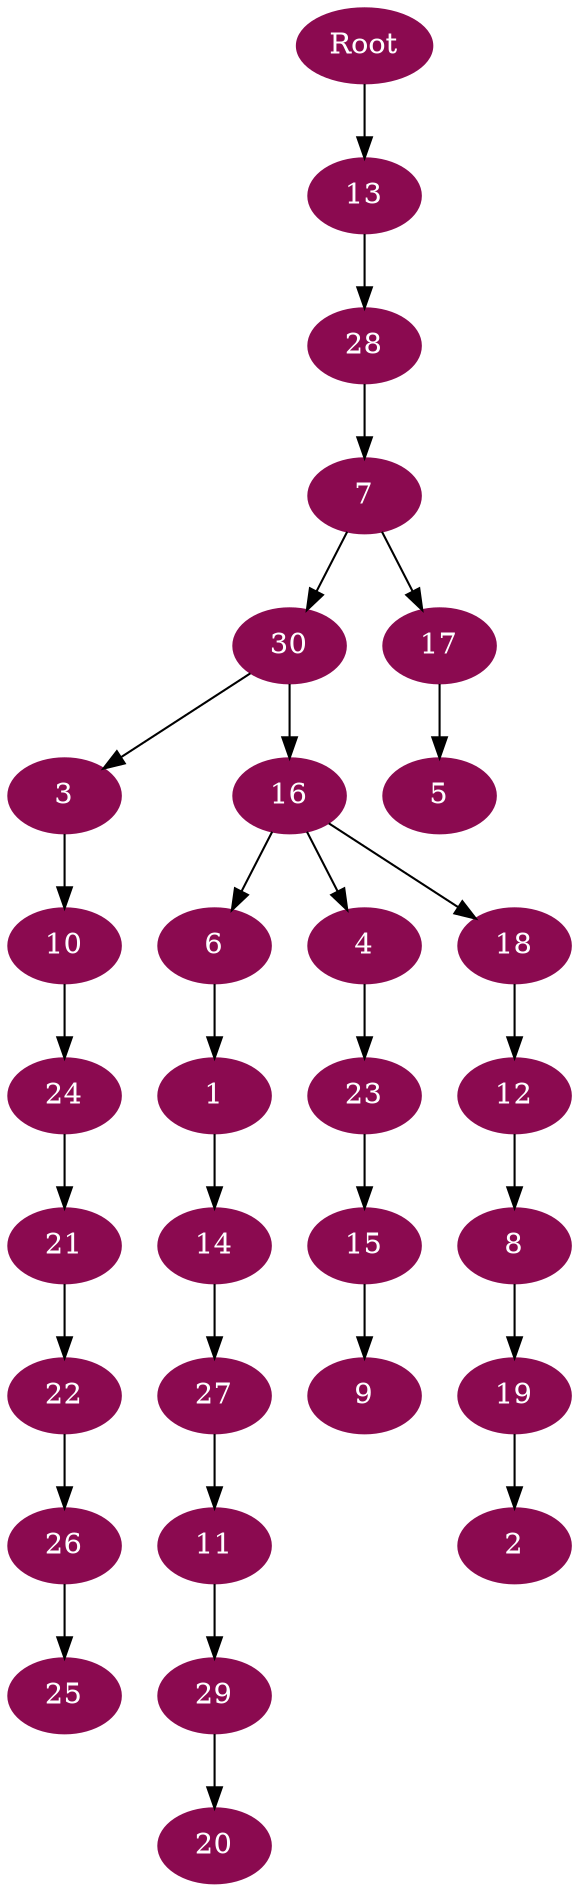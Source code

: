 digraph G {
node [color=deeppink4, style=filled, fontcolor=white];
6 -> 1;
19 -> 2;
30 -> 3;
16 -> 4;
17 -> 5;
16 -> 6;
28 -> 7;
12 -> 8;
15 -> 9;
3 -> 10;
27 -> 11;
18 -> 12;
Root -> 13;
1 -> 14;
23 -> 15;
30 -> 16;
7 -> 17;
16 -> 18;
8 -> 19;
29 -> 20;
24 -> 21;
21 -> 22;
4 -> 23;
10 -> 24;
26 -> 25;
22 -> 26;
14 -> 27;
13 -> 28;
11 -> 29;
7 -> 30;
}
